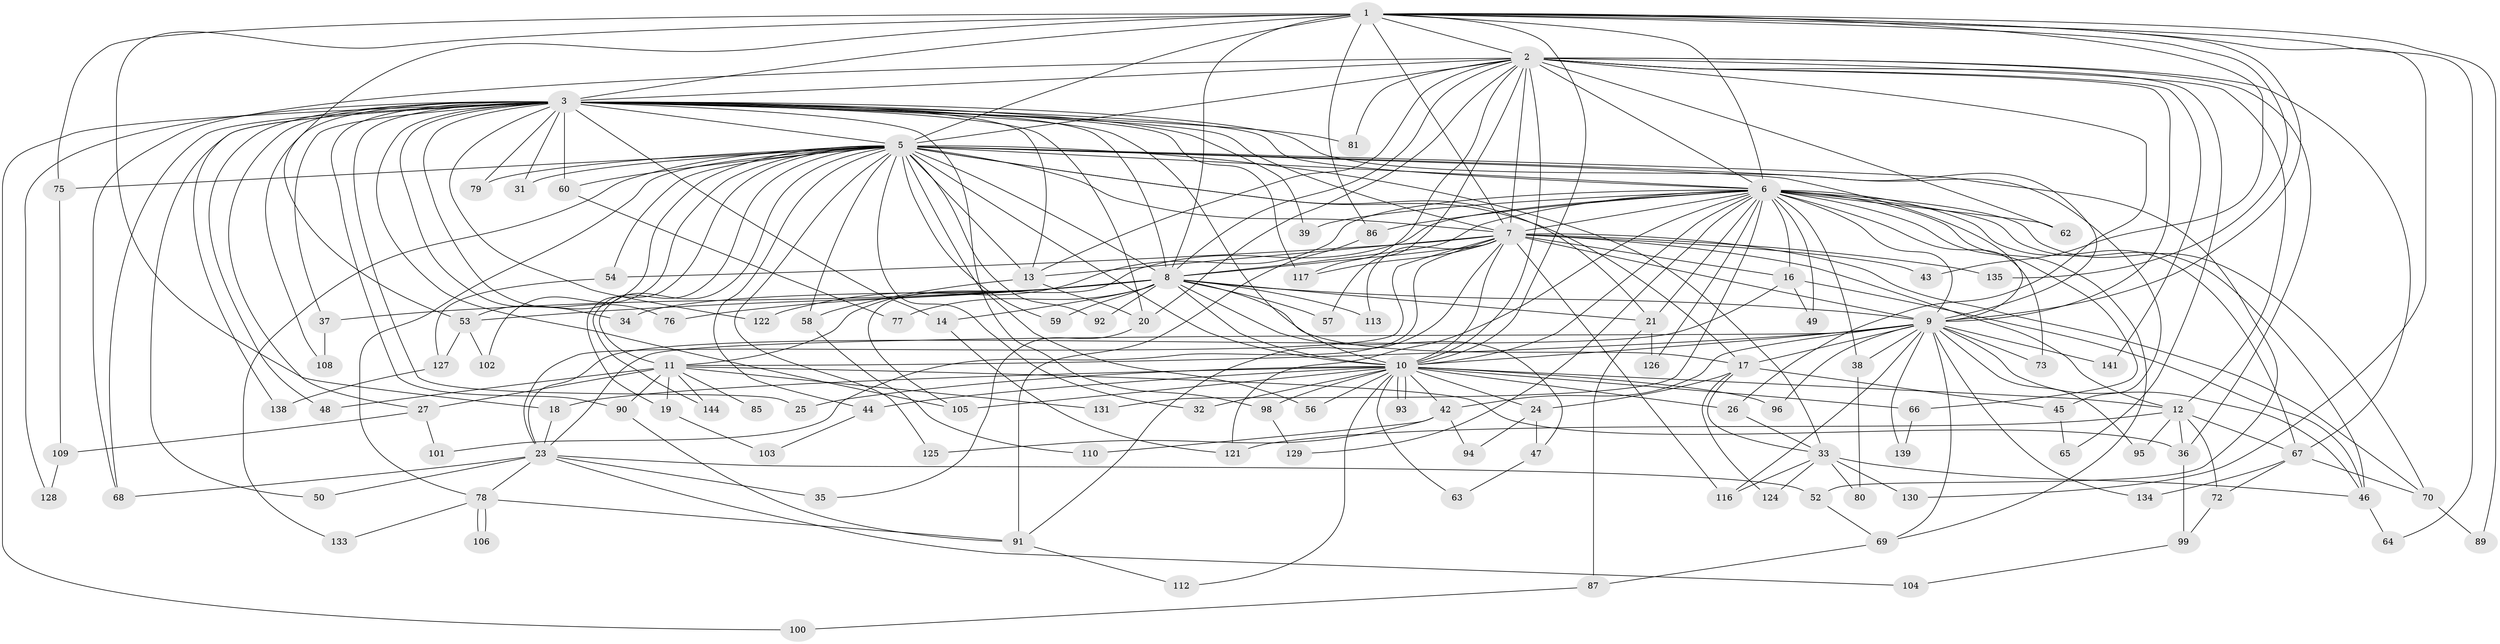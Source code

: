 // Generated by graph-tools (version 1.1) at 2025/23/03/03/25 07:23:40]
// undirected, 112 vertices, 265 edges
graph export_dot {
graph [start="1"]
  node [color=gray90,style=filled];
  1 [super="+15"];
  2 [super="+4"];
  3 [super="+55"];
  5 [super="+111"];
  6 [super="+132"];
  7 [super="+115"];
  8 [super="+97"];
  9 [super="+83"];
  10 [super="+29"];
  11 [super="+22"];
  12 [super="+28"];
  13 [super="+30"];
  14;
  16 [super="+114"];
  17;
  18;
  19;
  20 [super="+61"];
  21 [super="+51"];
  23 [super="+40"];
  24;
  25;
  26;
  27;
  31;
  32;
  33 [super="+41"];
  34;
  35;
  36 [super="+84"];
  37;
  38 [super="+88"];
  39;
  42;
  43;
  44;
  45;
  46 [super="+71"];
  47;
  48;
  49;
  50;
  52;
  53 [super="+82"];
  54;
  56;
  57;
  58;
  59;
  60;
  62;
  63;
  64;
  65;
  66;
  67 [super="+74"];
  68 [super="+119"];
  69 [super="+143"];
  70 [super="+107"];
  72;
  73;
  75;
  76;
  77;
  78 [super="+120"];
  79;
  80;
  81;
  85;
  86 [super="+136"];
  87;
  89;
  90 [super="+118"];
  91;
  92;
  93;
  94;
  95;
  96;
  98;
  99;
  100;
  101;
  102;
  103;
  104;
  105 [super="+142"];
  106;
  108;
  109;
  110;
  112;
  113;
  116 [super="+140"];
  117 [super="+137"];
  121 [super="+123"];
  122;
  124;
  125;
  126;
  127;
  128;
  129;
  130;
  131;
  133;
  134;
  135;
  138;
  139;
  141;
  144;
  1 -- 2 [weight=2];
  1 -- 3;
  1 -- 5 [weight=2];
  1 -- 6;
  1 -- 7;
  1 -- 8 [weight=2];
  1 -- 9;
  1 -- 10;
  1 -- 18;
  1 -- 43;
  1 -- 64;
  1 -- 75;
  1 -- 86 [weight=2];
  1 -- 89;
  1 -- 130;
  1 -- 135;
  1 -- 53;
  2 -- 3 [weight=2];
  2 -- 5 [weight=2];
  2 -- 6 [weight=2];
  2 -- 7 [weight=2];
  2 -- 8 [weight=2];
  2 -- 9 [weight=2];
  2 -- 10 [weight=2];
  2 -- 13;
  2 -- 36;
  2 -- 81;
  2 -- 141;
  2 -- 65;
  2 -- 67;
  2 -- 68;
  2 -- 12;
  2 -- 20;
  2 -- 26;
  2 -- 117;
  2 -- 57;
  2 -- 62;
  3 -- 5;
  3 -- 6;
  3 -- 7;
  3 -- 8;
  3 -- 9;
  3 -- 10 [weight=2];
  3 -- 14;
  3 -- 20;
  3 -- 25;
  3 -- 27;
  3 -- 31;
  3 -- 34;
  3 -- 37;
  3 -- 39;
  3 -- 48;
  3 -- 50;
  3 -- 60;
  3 -- 76;
  3 -- 79;
  3 -- 81;
  3 -- 90;
  3 -- 98;
  3 -- 100;
  3 -- 105;
  3 -- 108;
  3 -- 117;
  3 -- 122;
  3 -- 128;
  3 -- 138;
  3 -- 13;
  3 -- 68;
  5 -- 6;
  5 -- 7;
  5 -- 8;
  5 -- 9;
  5 -- 10;
  5 -- 11;
  5 -- 19;
  5 -- 21;
  5 -- 31;
  5 -- 32;
  5 -- 33;
  5 -- 44;
  5 -- 45;
  5 -- 52;
  5 -- 53;
  5 -- 54;
  5 -- 56;
  5 -- 58;
  5 -- 59;
  5 -- 60;
  5 -- 75;
  5 -- 78;
  5 -- 79;
  5 -- 92;
  5 -- 102;
  5 -- 125;
  5 -- 133;
  5 -- 144;
  5 -- 17;
  5 -- 13;
  6 -- 7;
  6 -- 8;
  6 -- 9;
  6 -- 10;
  6 -- 16;
  6 -- 21;
  6 -- 38 [weight=2];
  6 -- 39;
  6 -- 46 [weight=2];
  6 -- 49;
  6 -- 62;
  6 -- 66;
  6 -- 69;
  6 -- 73;
  6 -- 86;
  6 -- 105;
  6 -- 126;
  6 -- 129;
  6 -- 131;
  6 -- 70;
  6 -- 67;
  6 -- 11;
  6 -- 121;
  7 -- 8;
  7 -- 9 [weight=2];
  7 -- 10;
  7 -- 13;
  7 -- 16;
  7 -- 43;
  7 -- 54;
  7 -- 70;
  7 -- 91;
  7 -- 101;
  7 -- 113;
  7 -- 117;
  7 -- 135;
  7 -- 116;
  7 -- 12;
  7 -- 23;
  8 -- 9;
  8 -- 10;
  8 -- 14;
  8 -- 17;
  8 -- 34;
  8 -- 37;
  8 -- 47;
  8 -- 53;
  8 -- 57;
  8 -- 59;
  8 -- 76;
  8 -- 77;
  8 -- 92;
  8 -- 113;
  8 -- 122;
  8 -- 21;
  9 -- 10;
  9 -- 11;
  9 -- 17;
  9 -- 23;
  9 -- 38;
  9 -- 42;
  9 -- 73;
  9 -- 95;
  9 -- 96;
  9 -- 116;
  9 -- 134;
  9 -- 139;
  9 -- 141;
  9 -- 46;
  9 -- 69;
  10 -- 12;
  10 -- 18;
  10 -- 24;
  10 -- 25;
  10 -- 26;
  10 -- 32;
  10 -- 42;
  10 -- 56;
  10 -- 63;
  10 -- 93;
  10 -- 93;
  10 -- 98;
  10 -- 112;
  10 -- 96;
  10 -- 66;
  10 -- 44;
  10 -- 105;
  11 -- 19;
  11 -- 27;
  11 -- 85 [weight=2];
  11 -- 131;
  11 -- 48;
  11 -- 144;
  11 -- 36;
  11 -- 90;
  12 -- 67;
  12 -- 72;
  12 -- 95;
  12 -- 121;
  12 -- 36;
  13 -- 58;
  13 -- 20;
  14 -- 121;
  16 -- 49;
  16 -- 46;
  16 -- 23;
  17 -- 24;
  17 -- 33;
  17 -- 45;
  17 -- 124;
  18 -- 23;
  19 -- 103;
  20 -- 35;
  21 -- 87;
  21 -- 126;
  23 -- 35;
  23 -- 78;
  23 -- 50;
  23 -- 68;
  23 -- 52;
  23 -- 104;
  24 -- 47;
  24 -- 94;
  26 -- 33;
  27 -- 101;
  27 -- 109;
  33 -- 46;
  33 -- 80;
  33 -- 116;
  33 -- 124;
  33 -- 130;
  36 -- 99;
  37 -- 108;
  38 -- 80;
  42 -- 94;
  42 -- 110;
  42 -- 125;
  44 -- 103;
  45 -- 65;
  46 -- 64;
  47 -- 63;
  52 -- 69;
  53 -- 102;
  53 -- 127;
  54 -- 127;
  58 -- 110;
  60 -- 77;
  66 -- 139;
  67 -- 70;
  67 -- 72;
  67 -- 134;
  69 -- 87;
  70 -- 89;
  72 -- 99;
  75 -- 109;
  78 -- 106;
  78 -- 106;
  78 -- 133;
  78 -- 91;
  86 -- 91;
  87 -- 100;
  90 -- 91;
  91 -- 112;
  98 -- 129;
  99 -- 104;
  109 -- 128;
  127 -- 138;
}
